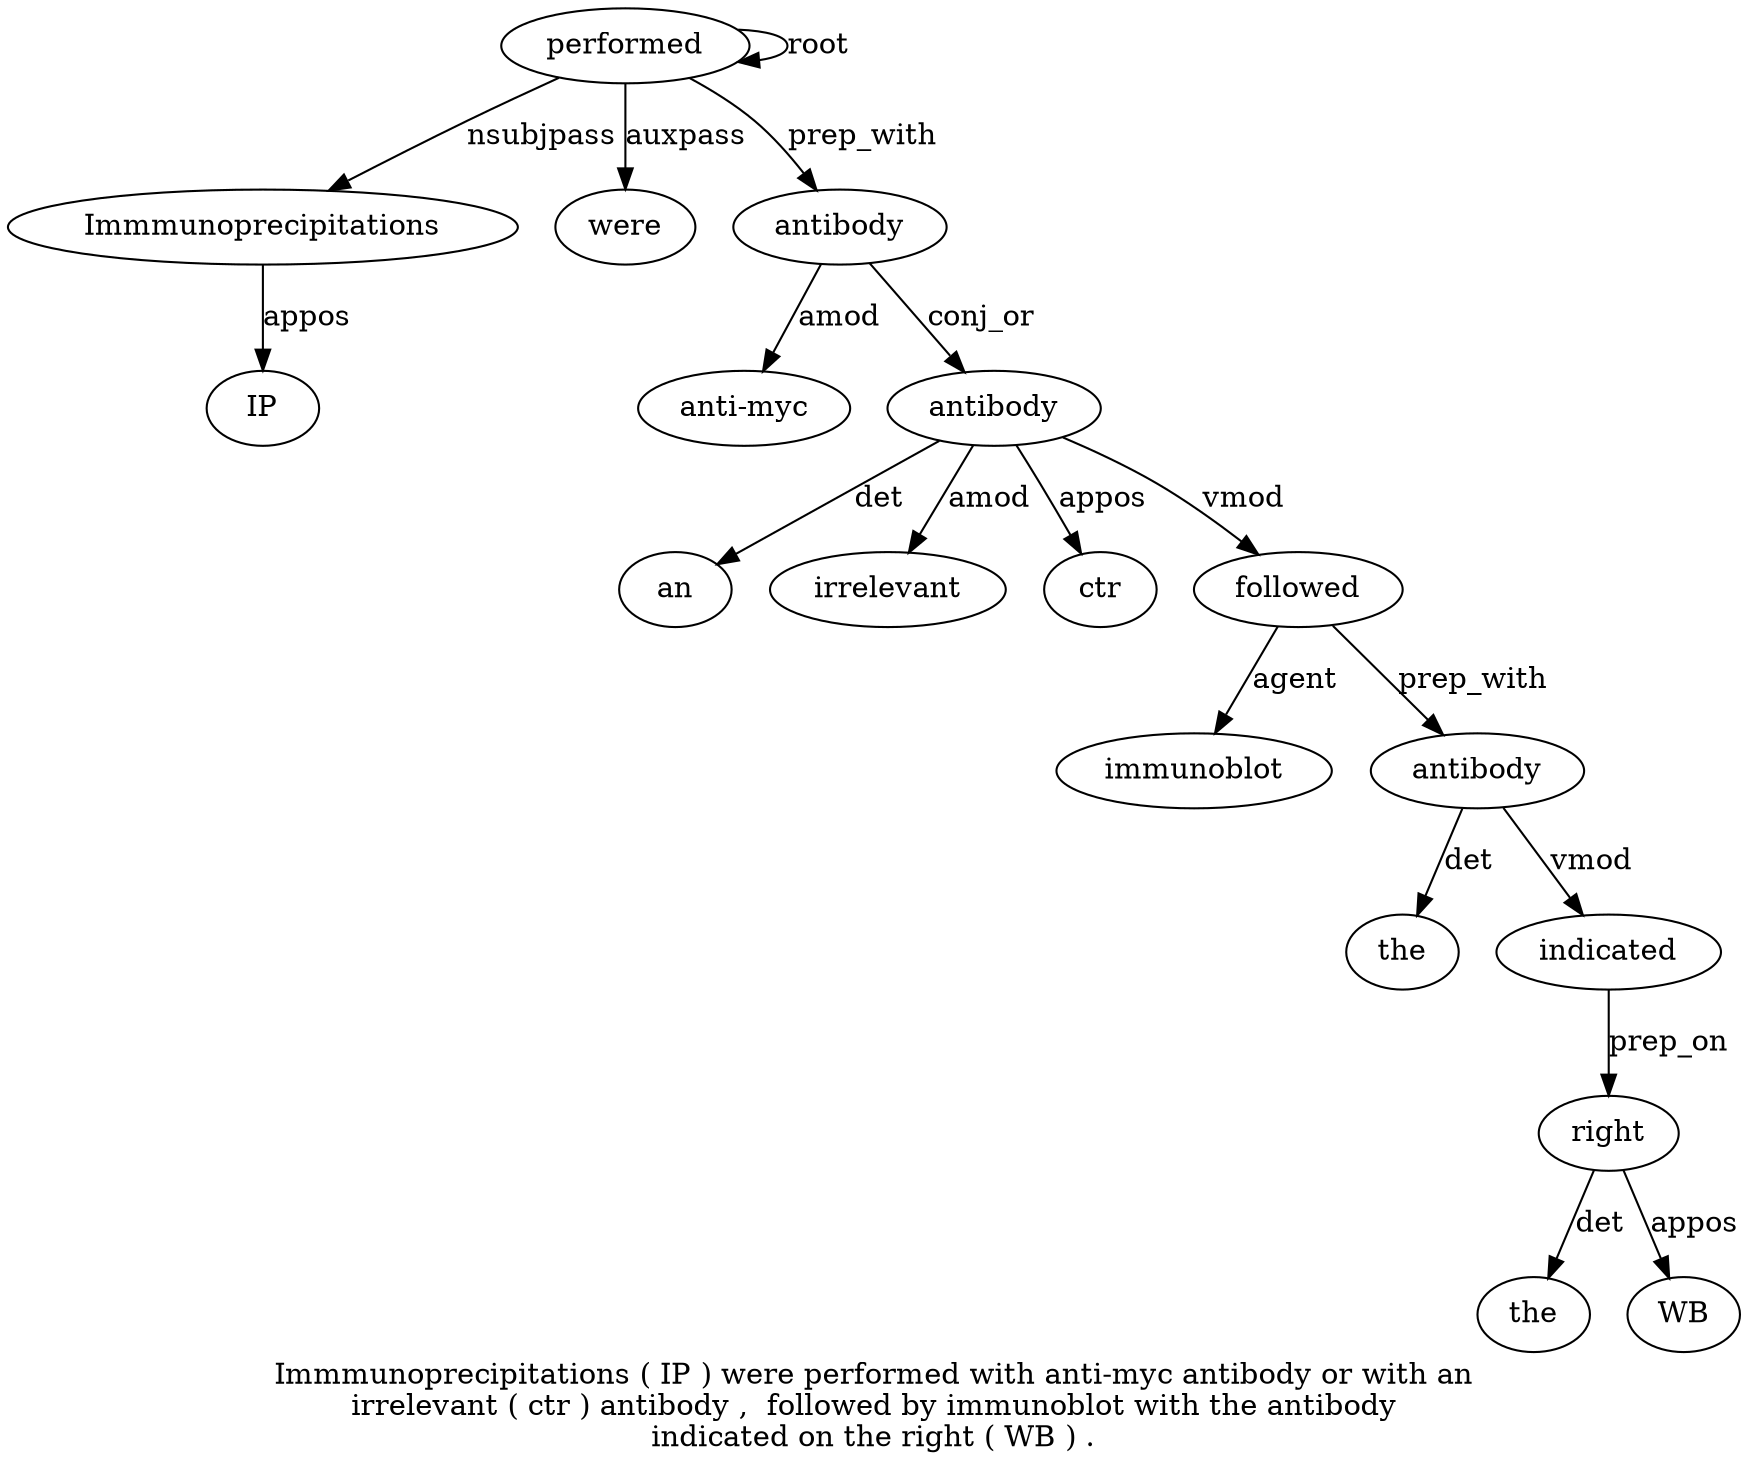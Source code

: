 digraph "Immmunoprecipitations ( IP ) were performed with anti-myc antibody or with an irrelevant ( ctr ) antibody ,  followed by immunoblot with the antibody indicated on the right ( WB ) ." {
label="Immmunoprecipitations ( IP ) were performed with anti-myc antibody or with an
irrelevant ( ctr ) antibody ,  followed by immunoblot with the antibody
indicated on the right ( WB ) .";
performed6 [style=filled, fillcolor=white, label=performed];
Immmunoprecipitations1 [style=filled, fillcolor=white, label=Immmunoprecipitations];
performed6 -> Immmunoprecipitations1  [label=nsubjpass];
IP3 [style=filled, fillcolor=white, label=IP];
Immmunoprecipitations1 -> IP3  [label=appos];
were5 [style=filled, fillcolor=white, label=were];
performed6 -> were5  [label=auxpass];
performed6 -> performed6  [label=root];
antibody9 [style=filled, fillcolor=white, label=antibody];
"anti-myc8" [style=filled, fillcolor=white, label="anti-myc"];
antibody9 -> "anti-myc8"  [label=amod];
performed6 -> antibody9  [label=prep_with];
antibody17 [style=filled, fillcolor=white, label=antibody];
an12 [style=filled, fillcolor=white, label=an];
antibody17 -> an12  [label=det];
irrelevant13 [style=filled, fillcolor=white, label=irrelevant];
antibody17 -> irrelevant13  [label=amod];
ctr15 [style=filled, fillcolor=white, label=ctr];
antibody17 -> ctr15  [label=appos];
antibody9 -> antibody17  [label=conj_or];
followed19 [style=filled, fillcolor=white, label=followed];
antibody17 -> followed19  [label=vmod];
immunoblot21 [style=filled, fillcolor=white, label=immunoblot];
followed19 -> immunoblot21  [label=agent];
antibody24 [style=filled, fillcolor=white, label=antibody];
the23 [style=filled, fillcolor=white, label=the];
antibody24 -> the23  [label=det];
followed19 -> antibody24  [label=prep_with];
indicated25 [style=filled, fillcolor=white, label=indicated];
antibody24 -> indicated25  [label=vmod];
right28 [style=filled, fillcolor=white, label=right];
the27 [style=filled, fillcolor=white, label=the];
right28 -> the27  [label=det];
indicated25 -> right28  [label=prep_on];
WB30 [style=filled, fillcolor=white, label=WB];
right28 -> WB30  [label=appos];
}
